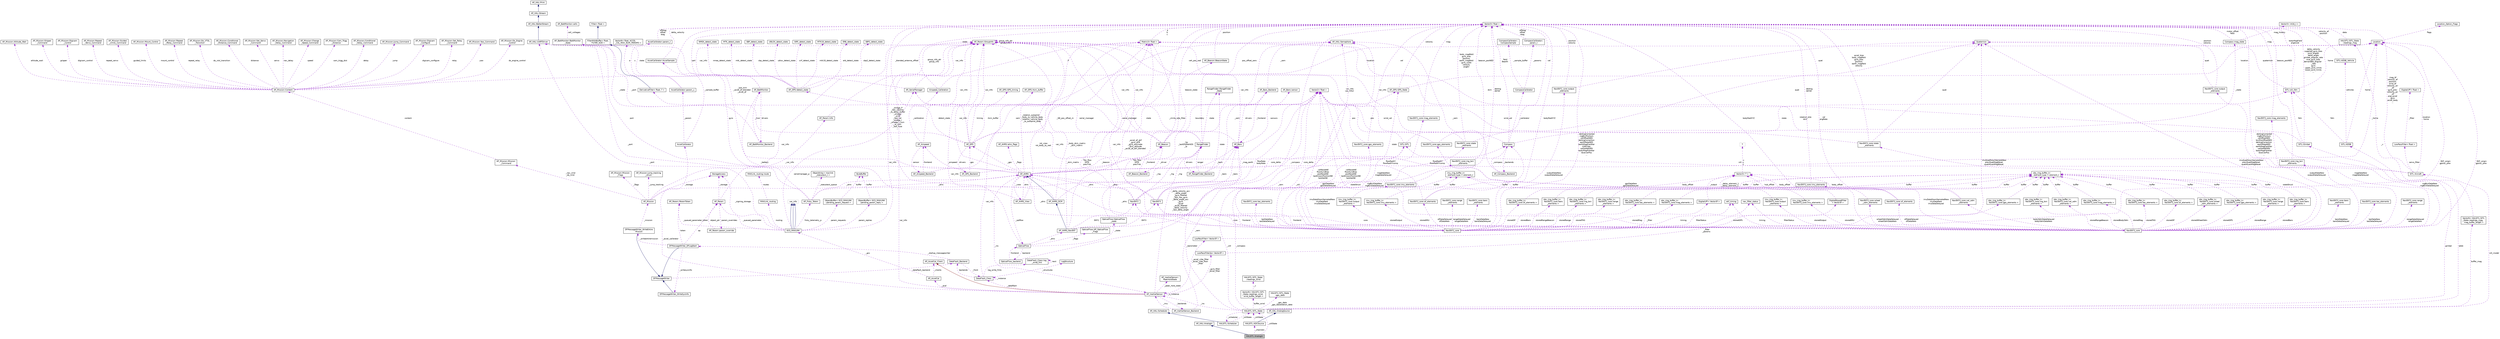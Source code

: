 digraph "HALSITL::AnalogIn"
{
 // INTERACTIVE_SVG=YES
  edge [fontname="Helvetica",fontsize="10",labelfontname="Helvetica",labelfontsize="10"];
  node [fontname="Helvetica",fontsize="10",shape=record];
  Node1 [label="HALSITL::AnalogIn",height=0.2,width=0.4,color="black", fillcolor="grey75", style="filled", fontcolor="black"];
  Node2 -> Node1 [dir="back",color="midnightblue",fontsize="10",style="solid",fontname="Helvetica"];
  Node2 [label="AP_HAL::AnalogIn",height=0.2,width=0.4,color="black", fillcolor="white", style="filled",URL="$classAP__HAL_1_1AnalogIn.html"];
  Node3 -> Node1 [dir="back",color="darkorchid3",fontsize="10",style="dashed",label=" _channels" ,fontname="Helvetica"];
  Node3 [label="HALSITL::ADCSource",height=0.2,width=0.4,color="black", fillcolor="white", style="filled",URL="$classHALSITL_1_1ADCSource.html"];
  Node4 -> Node3 [dir="back",color="midnightblue",fontsize="10",style="solid",fontname="Helvetica"];
  Node4 [label="AP_HAL::AnalogSource",height=0.2,width=0.4,color="black", fillcolor="white", style="filled",URL="$classAP__HAL_1_1AnalogSource.html"];
  Node5 -> Node3 [dir="back",color="darkorchid3",fontsize="10",style="dashed",label=" _sitlState" ,fontname="Helvetica"];
  Node5 [label="HALSITL::SITL_State",height=0.2,width=0.4,color="black", fillcolor="white", style="filled",URL="$classHALSITL_1_1SITL__State.html"];
  Node6 -> Node5 [dir="back",color="darkorchid3",fontsize="10",style="dashed",label=" gimbal" ,fontname="Helvetica"];
  Node6 [label="SITL::Gimbal",height=0.2,width=0.4,color="black", fillcolor="white", style="filled",URL="$classSITL_1_1Gimbal.html"];
  Node7 -> Node6 [dir="back",color="darkorchid3",fontsize="10",style="dashed",label=" dcm" ,fontname="Helvetica"];
  Node7 [label="Matrix3\< float \>",height=0.2,width=0.4,color="black", fillcolor="white", style="filled",URL="$classMatrix3.html"];
  Node8 -> Node7 [dir="back",color="darkorchid3",fontsize="10",style="dashed",label=" a\nb\nc" ,fontname="Helvetica"];
  Node8 [label="Vector3\< float \>",height=0.2,width=0.4,color="black", fillcolor="white", style="filled",URL="$classVector3.html"];
  Node8 -> Node6 [dir="back",color="darkorchid3",fontsize="10",style="dashed",label=" delta_velocity\nsupplied_gyro_bias\njoint_angles\ndelta_angle\ngimbal_angular_rate\ntrue_gyro_bias\ndemanded_angular\l_rate\ngyro\nupper_joint_limits\nlower_joint_limits\n..." ,fontname="Helvetica"];
  Node9 -> Node6 [dir="back",color="darkorchid3",fontsize="10",style="dashed",label=" fdm" ,fontname="Helvetica"];
  Node9 [label="SITL::sitl_fdm",height=0.2,width=0.4,color="black", fillcolor="white", style="filled",URL="$structSITL_1_1sitl__fdm.html"];
  Node10 -> Node9 [dir="back",color="darkorchid3",fontsize="10",style="dashed",label=" quaternion" ,fontname="Helvetica"];
  Node10 [label="Quaternion",height=0.2,width=0.4,color="black", fillcolor="white", style="filled",URL="$classQuaternion.html"];
  Node8 -> Node9 [dir="back",color="darkorchid3",fontsize="10",style="dashed",label=" bodyMagField\nangAccel" ,fontname="Helvetica"];
  Node11 -> Node9 [dir="back",color="darkorchid3",fontsize="10",style="dashed",label=" home" ,fontname="Helvetica"];
  Node11 [label="Location",height=0.2,width=0.4,color="black", fillcolor="white", style="filled",URL="$structLocation.html"];
  Node12 -> Node11 [dir="back",color="darkorchid3",fontsize="10",style="dashed",label=" flags" ,fontname="Helvetica"];
  Node12 [label="Location_Option_Flags",height=0.2,width=0.4,color="black", fillcolor="white", style="filled",URL="$structLocation__Option__Flags.html"];
  Node13 -> Node5 [dir="back",color="darkorchid3",fontsize="10",style="dashed",label=" sitl_model" ,fontname="Helvetica"];
  Node13 [label="SITL::Aircraft",height=0.2,width=0.4,color="black", fillcolor="white", style="filled",URL="$classSITL_1_1Aircraft.html"];
  Node7 -> Node13 [dir="back",color="darkorchid3",fontsize="10",style="dashed",label=" rotation_b2e\ndcm" ,fontname="Helvetica"];
  Node14 -> Node13 [dir="back",color="darkorchid3",fontsize="10",style="dashed",label=" servo_filter" ,fontname="Helvetica"];
  Node14 [label="LowPassFilter\< float \>",height=0.2,width=0.4,color="black", fillcolor="white", style="filled",URL="$classLowPassFilter.html"];
  Node15 -> Node14 [dir="back",color="darkorchid3",fontsize="10",style="dashed",label=" _filter" ,fontname="Helvetica"];
  Node15 [label="DigitalLPF\< float \>",height=0.2,width=0.4,color="black", fillcolor="white", style="filled",URL="$classDigitalLPF.html"];
  Node16 -> Node13 [dir="back",color="darkorchid3",fontsize="10",style="dashed",label=" sitl" ,fontname="Helvetica"];
  Node16 [label="SITL::SITL",height=0.2,width=0.4,color="black", fillcolor="white", style="filled",URL="$classSITL_1_1SITL.html"];
  Node17 -> Node16 [dir="back",color="darkorchid3",fontsize="10",style="dashed",label=" var_info\nvar_info2" ,fontname="Helvetica"];
  Node17 [label="AP_Param::GroupInfo",height=0.2,width=0.4,color="black", fillcolor="white", style="filled",URL="$structAP__Param_1_1GroupInfo.html"];
  Node17 -> Node17 [dir="back",color="darkorchid3",fontsize="10",style="dashed",label=" group_info_ptr\ngroup_info" ,fontname="Helvetica"];
  Node9 -> Node16 [dir="back",color="darkorchid3",fontsize="10",style="dashed",label=" state" ,fontname="Helvetica"];
  Node8 -> Node13 [dir="back",color="darkorchid3",fontsize="10",style="dashed",label=" mag_bf\nvelocity_ef\nposition\nwind_ef\nvelocity_air\l_bf\ngyro_prev\nvelocity_air\l_ef\nang_accel\ngyro\naccel_body\n..." ,fontname="Helvetica"];
  Node11 -> Node13 [dir="back",color="darkorchid3",fontsize="10",style="dashed",label=" location\nhome" ,fontname="Helvetica"];
  Node18 -> Node5 [dir="back",color="darkorchid3",fontsize="10",style="dashed",label=" adsb" ,fontname="Helvetica"];
  Node18 [label="SITL::ADSB",height=0.2,width=0.4,color="black", fillcolor="white", style="filled",URL="$classSITL_1_1ADSB.html"];
  Node19 -> Node18 [dir="back",color="darkorchid3",fontsize="10",style="dashed",label=" vehicles" ,fontname="Helvetica"];
  Node19 [label="SITL::ADSB_Vehicle",height=0.2,width=0.4,color="black", fillcolor="white", style="filled",URL="$classSITL_1_1ADSB__Vehicle.html"];
  Node8 -> Node19 [dir="back",color="darkorchid3",fontsize="10",style="dashed",label=" velocity_ef\nposition" ,fontname="Helvetica"];
  Node11 -> Node18 [dir="back",color="darkorchid3",fontsize="10",style="dashed",label=" home" ,fontname="Helvetica"];
  Node9 -> Node18 [dir="back",color="darkorchid3",fontsize="10",style="dashed",label=" fdm" ,fontname="Helvetica"];
  Node20 -> Node5 [dir="back",color="darkorchid3",fontsize="10",style="dashed",label=" buffer_mag" ,fontname="Helvetica"];
  Node20 [label="VectorN\< HALSITL::SITL\l_State::readings_mag,\l mag_buffer_length \>",height=0.2,width=0.4,color="black", fillcolor="white", style="filled",URL="$classVectorN.html"];
  Node21 -> Node20 [dir="back",color="darkorchid3",fontsize="10",style="dashed",label=" _v" ,fontname="Helvetica"];
  Node21 [label="HALSITL::SITL_State\l::readings_mag",height=0.2,width=0.4,color="black", fillcolor="white", style="filled",URL="$structHALSITL_1_1SITL__State_1_1readings__mag.html"];
  Node8 -> Node21 [dir="back",color="darkorchid3",fontsize="10",style="dashed",label=" data" ,fontname="Helvetica"];
  Node22 -> Node5 [dir="back",color="darkorchid3",fontsize="10",style="dashed",label=" _barometer" ,fontname="Helvetica"];
  Node22 [label="AP_Baro",height=0.2,width=0.4,color="black", fillcolor="white", style="filled",URL="$classAP__Baro.html"];
  Node23 -> Node22 [dir="back",color="darkorchid3",fontsize="10",style="dashed",label=" sensors" ,fontname="Helvetica"];
  Node23 [label="AP_Baro::sensor",height=0.2,width=0.4,color="black", fillcolor="white", style="filled",URL="$structAP__Baro_1_1sensor.html"];
  Node24 -> Node22 [dir="back",color="darkorchid3",fontsize="10",style="dashed",label=" _climb_rate_filter" ,fontname="Helvetica"];
  Node24 [label="DerivativeFilter\< float, 7 \>",height=0.2,width=0.4,color="black", fillcolor="white", style="filled",URL="$classDerivativeFilter.html"];
  Node25 -> Node24 [dir="back",color="midnightblue",fontsize="10",style="solid",fontname="Helvetica"];
  Node25 [label="FilterWithBuffer\< float,\l FILTER_SIZE \>",height=0.2,width=0.4,color="black", fillcolor="white", style="filled",URL="$classFilterWithBuffer.html"];
  Node26 -> Node25 [dir="back",color="midnightblue",fontsize="10",style="solid",fontname="Helvetica"];
  Node26 [label="Filter\< float \>",height=0.2,width=0.4,color="black", fillcolor="white", style="filled",URL="$classFilter.html"];
  Node17 -> Node22 [dir="back",color="darkorchid3",fontsize="10",style="dashed",label=" var_info" ,fontname="Helvetica"];
  Node27 -> Node22 [dir="back",color="darkorchid3",fontsize="10",style="dashed",label=" drivers" ,fontname="Helvetica"];
  Node27 [label="AP_Baro_Backend",height=0.2,width=0.4,color="black", fillcolor="white", style="filled",URL="$classAP__Baro__Backend.html"];
  Node22 -> Node27 [dir="back",color="darkorchid3",fontsize="10",style="dashed",label=" _frontend" ,fontname="Helvetica"];
  Node28 -> Node27 [dir="back",color="darkorchid3",fontsize="10",style="dashed",label=" _sem" ,fontname="Helvetica"];
  Node28 [label="AP_HAL::Semaphore",height=0.2,width=0.4,color="black", fillcolor="white", style="filled",URL="$classAP__HAL_1_1Semaphore.html"];
  Node16 -> Node5 [dir="back",color="darkorchid3",fontsize="10",style="dashed",label=" _sitl" ,fontname="Helvetica"];
  Node29 -> Node5 [dir="back",color="darkorchid3",fontsize="10",style="dashed",label=" _scheduler" ,fontname="Helvetica"];
  Node29 [label="HALSITL::Scheduler",height=0.2,width=0.4,color="black", fillcolor="white", style="filled",URL="$classHALSITL_1_1Scheduler.html"];
  Node30 -> Node29 [dir="back",color="midnightblue",fontsize="10",style="solid",fontname="Helvetica"];
  Node30 [label="AP_HAL::Scheduler",height=0.2,width=0.4,color="black", fillcolor="white", style="filled",URL="$classAP__HAL_1_1Scheduler.html"];
  Node5 -> Node29 [dir="back",color="darkorchid3",fontsize="10",style="dashed",label=" _sitlState" ,fontname="Helvetica"];
  Node31 -> Node5 [dir="back",color="darkorchid3",fontsize="10",style="dashed",label=" _ins" ,fontname="Helvetica"];
  Node31 [label="AP_InertialSensor",height=0.2,width=0.4,color="black", fillcolor="white", style="filled",URL="$classAP__InertialSensor.html"];
  Node32 -> Node31 [dir="back",color="firebrick4",fontsize="10",style="solid",fontname="Helvetica"];
  Node32 [label="AP_AccelCal_Client",height=0.2,width=0.4,color="black", fillcolor="white", style="filled",URL="$classAP__AccelCal__Client.html"];
  Node33 -> Node31 [dir="back",color="darkorchid3",fontsize="10",style="dashed",label=" _peak_hold_state" ,fontname="Helvetica"];
  Node33 [label="AP_InertialSensor::\lPeakHoldState",height=0.2,width=0.4,color="black", fillcolor="white", style="filled",URL="$structAP__InertialSensor_1_1PeakHoldState.html"];
  Node34 -> Node31 [dir="back",color="darkorchid3",fontsize="10",style="dashed",label=" _accel_vibe_filter\n_accel_vibe_floor\l_filter" ,fontname="Helvetica"];
  Node34 [label="LowPassFilter\< Vector3f \>",height=0.2,width=0.4,color="black", fillcolor="white", style="filled",URL="$classLowPassFilter.html"];
  Node35 -> Node34 [dir="back",color="darkorchid3",fontsize="10",style="dashed",label=" _filter" ,fontname="Helvetica"];
  Node35 [label="DigitalLPF\< Vector3f \>",height=0.2,width=0.4,color="black", fillcolor="white", style="filled",URL="$classDigitalLPF.html"];
  Node36 -> Node35 [dir="back",color="darkorchid3",fontsize="10",style="dashed",label=" _output" ,fontname="Helvetica"];
  Node36 [label="Vector3\< T \>",height=0.2,width=0.4,color="black", fillcolor="white", style="filled",URL="$classVector3.html"];
  Node37 -> Node36 [dir="back",color="darkorchid3",fontsize="10",style="dashed",label=" x\ny\nz" ,fontname="Helvetica"];
  Node37 [label="T",height=0.2,width=0.4,color="grey75", fillcolor="white", style="filled"];
  Node38 -> Node31 [dir="back",color="darkorchid3",fontsize="10",style="dashed",label=" _backends" ,fontname="Helvetica"];
  Node38 [label="AP_InertialSensor_Backend",height=0.2,width=0.4,color="black", fillcolor="white", style="filled",URL="$classAP__InertialSensor__Backend.html"];
  Node28 -> Node38 [dir="back",color="darkorchid3",fontsize="10",style="dashed",label=" _sem" ,fontname="Helvetica"];
  Node31 -> Node38 [dir="back",color="darkorchid3",fontsize="10",style="dashed",label=" _imu" ,fontname="Helvetica"];
  Node39 -> Node31 [dir="back",color="darkorchid3",fontsize="10",style="dashed",label=" _gyro_filter\n_accel_filter" ,fontname="Helvetica"];
  Node39 [label="LowPassFilter2p\< Vector3f \>",height=0.2,width=0.4,color="black", fillcolor="white", style="filled",URL="$classLowPassFilter2p.html"];
  Node40 -> Node39 [dir="back",color="darkorchid3",fontsize="10",style="dashed",label=" _filter\n_params" ,fontname="Helvetica"];
  Node40 [label="DigitalBiquadFilter\l\< Vector3f \>",height=0.2,width=0.4,color="black", fillcolor="white", style="filled",URL="$classDigitalBiquadFilter.html"];
  Node36 -> Node40 [dir="back",color="darkorchid3",fontsize="10",style="dashed",label=" _delay_element_1\n_delay_element_2" ,fontname="Helvetica"];
  Node41 -> Node31 [dir="back",color="darkorchid3",fontsize="10",style="dashed",label=" _accel_calibrator" ,fontname="Helvetica"];
  Node41 [label="AccelCalibrator",height=0.2,width=0.4,color="black", fillcolor="white", style="filled",URL="$classAccelCalibrator.html"];
  Node42 -> Node41 [dir="back",color="darkorchid3",fontsize="10",style="dashed",label=" _param" ,fontname="Helvetica"];
  Node42 [label="AccelCalibrator::param_u",height=0.2,width=0.4,color="black", fillcolor="white", style="filled",URL="$unionAccelCalibrator_1_1param__u.html"];
  Node43 -> Node42 [dir="back",color="darkorchid3",fontsize="10",style="dashed",label=" s" ,fontname="Helvetica"];
  Node43 [label="AccelCalibrator::param_t",height=0.2,width=0.4,color="black", fillcolor="white", style="filled",URL="$structAccelCalibrator_1_1param__t.html"];
  Node8 -> Node43 [dir="back",color="darkorchid3",fontsize="10",style="dashed",label=" offdiag\noffset\ndiag" ,fontname="Helvetica"];
  Node44 -> Node42 [dir="back",color="darkorchid3",fontsize="10",style="dashed",label=" a" ,fontname="Helvetica"];
  Node44 [label="VectorN\< float, ACCEL\l_CAL_MAX_NUM_PARAMS \>",height=0.2,width=0.4,color="black", fillcolor="white", style="filled",URL="$classVectorN.html"];
  Node45 -> Node41 [dir="back",color="darkorchid3",fontsize="10",style="dashed",label=" _sample_buffer" ,fontname="Helvetica"];
  Node45 [label="AccelCalibrator::AccelSample",height=0.2,width=0.4,color="black", fillcolor="white", style="filled",URL="$structAccelCalibrator_1_1AccelSample.html"];
  Node8 -> Node45 [dir="back",color="darkorchid3",fontsize="10",style="dashed",label=" delta_velocity" ,fontname="Helvetica"];
  Node46 -> Node31 [dir="back",color="darkorchid3",fontsize="10",style="dashed",label=" _dataflash" ,fontname="Helvetica"];
  Node46 [label="DataFlash_Class",height=0.2,width=0.4,color="black", fillcolor="white", style="filled",URL="$classDataFlash__Class.html"];
  Node47 -> Node46 [dir="back",color="darkorchid3",fontsize="10",style="dashed",label=" log_write_fmts" ,fontname="Helvetica"];
  Node47 [label="DataFlash_Class::log\l_write_fmt",height=0.2,width=0.4,color="black", fillcolor="white", style="filled",URL="$structDataFlash__Class_1_1log__write__fmt.html"];
  Node47 -> Node47 [dir="back",color="darkorchid3",fontsize="10",style="dashed",label=" next" ,fontname="Helvetica"];
  Node48 -> Node46 [dir="back",color="darkorchid3",fontsize="10",style="dashed",label=" _structures" ,fontname="Helvetica"];
  Node48 [label="LogStructure",height=0.2,width=0.4,color="black", fillcolor="white", style="filled",URL="$structLogStructure.html"];
  Node46 -> Node46 [dir="back",color="darkorchid3",fontsize="10",style="dashed",label=" _instance" ,fontname="Helvetica"];
  Node49 -> Node46 [dir="back",color="darkorchid3",fontsize="10",style="dashed",label=" backends" ,fontname="Helvetica"];
  Node49 [label="DataFlash_Backend",height=0.2,width=0.4,color="black", fillcolor="white", style="filled",URL="$classDataFlash__Backend.html"];
  Node46 -> Node49 [dir="back",color="darkorchid3",fontsize="10",style="dashed",label=" _front" ,fontname="Helvetica"];
  Node50 -> Node49 [dir="back",color="darkorchid3",fontsize="10",style="dashed",label=" _startup_messagewriter" ,fontname="Helvetica"];
  Node50 [label="DFMessageWriter_DFLogStart",height=0.2,width=0.4,color="black", fillcolor="white", style="filled",URL="$classDFMessageWriter__DFLogStart.html"];
  Node51 -> Node50 [dir="back",color="midnightblue",fontsize="10",style="solid",fontname="Helvetica"];
  Node51 [label="DFMessageWriter",height=0.2,width=0.4,color="black", fillcolor="white", style="filled",URL="$classDFMessageWriter.html"];
  Node49 -> Node51 [dir="back",color="darkorchid3",fontsize="10",style="dashed",label=" _dataflash_backend" ,fontname="Helvetica"];
  Node52 -> Node50 [dir="back",color="darkorchid3",fontsize="10",style="dashed",label=" _writeentiremission" ,fontname="Helvetica"];
  Node52 [label="DFMessageWriter_WriteEntire\lMission",height=0.2,width=0.4,color="black", fillcolor="white", style="filled",URL="$classDFMessageWriter__WriteEntireMission.html"];
  Node51 -> Node52 [dir="back",color="midnightblue",fontsize="10",style="solid",fontname="Helvetica"];
  Node53 -> Node52 [dir="back",color="darkorchid3",fontsize="10",style="dashed",label=" _mission" ,fontname="Helvetica"];
  Node53 [label="AP_Mission",height=0.2,width=0.4,color="black", fillcolor="white", style="filled",URL="$classAP__Mission.html",tooltip="Object managing Mission. "];
  Node54 -> Node53 [dir="back",color="darkorchid3",fontsize="10",style="dashed",label=" _storage" ,fontname="Helvetica"];
  Node54 [label="StorageAccess",height=0.2,width=0.4,color="black", fillcolor="white", style="filled",URL="$classStorageAccess.html"];
  Node55 -> Node53 [dir="back",color="darkorchid3",fontsize="10",style="dashed",label=" _nav_cmd\n_do_cmd" ,fontname="Helvetica"];
  Node55 [label="AP_Mission::Mission\l_Command",height=0.2,width=0.4,color="black", fillcolor="white", style="filled",URL="$structAP__Mission_1_1Mission__Command.html"];
  Node56 -> Node55 [dir="back",color="darkorchid3",fontsize="10",style="dashed",label=" content" ,fontname="Helvetica"];
  Node56 [label="AP_Mission::Content",height=0.2,width=0.4,color="black", fillcolor="white", style="filled",URL="$unionAP__Mission_1_1Content.html"];
  Node57 -> Node56 [dir="back",color="darkorchid3",fontsize="10",style="dashed",label=" guided_limits" ,fontname="Helvetica"];
  Node57 [label="AP_Mission::Guided\l_Limits_Command",height=0.2,width=0.4,color="black", fillcolor="white", style="filled",URL="$structAP__Mission_1_1Guided__Limits__Command.html"];
  Node58 -> Node56 [dir="back",color="darkorchid3",fontsize="10",style="dashed",label=" mount_control" ,fontname="Helvetica"];
  Node58 [label="AP_Mission::Mount_Control",height=0.2,width=0.4,color="black", fillcolor="white", style="filled",URL="$structAP__Mission_1_1Mount__Control.html"];
  Node59 -> Node56 [dir="back",color="darkorchid3",fontsize="10",style="dashed",label=" repeat_relay" ,fontname="Helvetica"];
  Node59 [label="AP_Mission::Repeat\l_Relay_Command",height=0.2,width=0.4,color="black", fillcolor="white", style="filled",URL="$structAP__Mission_1_1Repeat__Relay__Command.html"];
  Node60 -> Node56 [dir="back",color="darkorchid3",fontsize="10",style="dashed",label=" do_vtol_transition" ,fontname="Helvetica"];
  Node60 [label="AP_Mission::Do_VTOL\l_Transition",height=0.2,width=0.4,color="black", fillcolor="white", style="filled",URL="$structAP__Mission_1_1Do__VTOL__Transition.html"];
  Node61 -> Node56 [dir="back",color="darkorchid3",fontsize="10",style="dashed",label=" distance" ,fontname="Helvetica"];
  Node61 [label="AP_Mission::Conditional\l_Distance_Command",height=0.2,width=0.4,color="black", fillcolor="white", style="filled",URL="$structAP__Mission_1_1Conditional__Distance__Command.html"];
  Node62 -> Node56 [dir="back",color="darkorchid3",fontsize="10",style="dashed",label=" servo" ,fontname="Helvetica"];
  Node62 [label="AP_Mission::Set_Servo\l_Command",height=0.2,width=0.4,color="black", fillcolor="white", style="filled",URL="$structAP__Mission_1_1Set__Servo__Command.html"];
  Node63 -> Node56 [dir="back",color="darkorchid3",fontsize="10",style="dashed",label=" nav_delay" ,fontname="Helvetica"];
  Node63 [label="AP_Mission::Navigation\l_Delay_Command",height=0.2,width=0.4,color="black", fillcolor="white", style="filled",URL="$structAP__Mission_1_1Navigation__Delay__Command.html"];
  Node64 -> Node56 [dir="back",color="darkorchid3",fontsize="10",style="dashed",label=" speed" ,fontname="Helvetica"];
  Node64 [label="AP_Mission::Change\l_Speed_Command",height=0.2,width=0.4,color="black", fillcolor="white", style="filled",URL="$structAP__Mission_1_1Change__Speed__Command.html"];
  Node65 -> Node56 [dir="back",color="darkorchid3",fontsize="10",style="dashed",label=" cam_trigg_dist" ,fontname="Helvetica"];
  Node65 [label="AP_Mission::Cam_Trigg\l_Distance",height=0.2,width=0.4,color="black", fillcolor="white", style="filled",URL="$structAP__Mission_1_1Cam__Trigg__Distance.html"];
  Node66 -> Node56 [dir="back",color="darkorchid3",fontsize="10",style="dashed",label=" delay" ,fontname="Helvetica"];
  Node66 [label="AP_Mission::Conditional\l_Delay_Command",height=0.2,width=0.4,color="black", fillcolor="white", style="filled",URL="$structAP__Mission_1_1Conditional__Delay__Command.html"];
  Node67 -> Node56 [dir="back",color="darkorchid3",fontsize="10",style="dashed",label=" jump" ,fontname="Helvetica"];
  Node67 [label="AP_Mission::Jump_Command",height=0.2,width=0.4,color="black", fillcolor="white", style="filled",URL="$structAP__Mission_1_1Jump__Command.html"];
  Node11 -> Node56 [dir="back",color="darkorchid3",fontsize="10",style="dashed",label=" location" ,fontname="Helvetica"];
  Node68 -> Node56 [dir="back",color="darkorchid3",fontsize="10",style="dashed",label=" digicam_configure" ,fontname="Helvetica"];
  Node68 [label="AP_Mission::Digicam\l_Configure",height=0.2,width=0.4,color="black", fillcolor="white", style="filled",URL="$structAP__Mission_1_1Digicam__Configure.html"];
  Node69 -> Node56 [dir="back",color="darkorchid3",fontsize="10",style="dashed",label=" relay" ,fontname="Helvetica"];
  Node69 [label="AP_Mission::Set_Relay\l_Command",height=0.2,width=0.4,color="black", fillcolor="white", style="filled",URL="$structAP__Mission_1_1Set__Relay__Command.html"];
  Node70 -> Node56 [dir="back",color="darkorchid3",fontsize="10",style="dashed",label=" yaw" ,fontname="Helvetica"];
  Node70 [label="AP_Mission::Yaw_Command",height=0.2,width=0.4,color="black", fillcolor="white", style="filled",URL="$structAP__Mission_1_1Yaw__Command.html"];
  Node71 -> Node56 [dir="back",color="darkorchid3",fontsize="10",style="dashed",label=" do_engine_control" ,fontname="Helvetica"];
  Node71 [label="AP_Mission::Do_Engine\l_Control",height=0.2,width=0.4,color="black", fillcolor="white", style="filled",URL="$structAP__Mission_1_1Do__Engine__Control.html"];
  Node72 -> Node56 [dir="back",color="darkorchid3",fontsize="10",style="dashed",label=" altitude_wait" ,fontname="Helvetica"];
  Node72 [label="AP_Mission::Altitude_Wait",height=0.2,width=0.4,color="black", fillcolor="white", style="filled",URL="$structAP__Mission_1_1Altitude__Wait.html"];
  Node73 -> Node56 [dir="back",color="darkorchid3",fontsize="10",style="dashed",label=" gripper" ,fontname="Helvetica"];
  Node73 [label="AP_Mission::Gripper\l_Command",height=0.2,width=0.4,color="black", fillcolor="white", style="filled",URL="$structAP__Mission_1_1Gripper__Command.html"];
  Node74 -> Node56 [dir="back",color="darkorchid3",fontsize="10",style="dashed",label=" digicam_control" ,fontname="Helvetica"];
  Node74 [label="AP_Mission::Digicam\l_Control",height=0.2,width=0.4,color="black", fillcolor="white", style="filled",URL="$structAP__Mission_1_1Digicam__Control.html"];
  Node75 -> Node56 [dir="back",color="darkorchid3",fontsize="10",style="dashed",label=" repeat_servo" ,fontname="Helvetica"];
  Node75 [label="AP_Mission::Repeat\l_Servo_Command",height=0.2,width=0.4,color="black", fillcolor="white", style="filled",URL="$structAP__Mission_1_1Repeat__Servo__Command.html"];
  Node17 -> Node53 [dir="back",color="darkorchid3",fontsize="10",style="dashed",label=" var_info" ,fontname="Helvetica"];
  Node76 -> Node53 [dir="back",color="darkorchid3",fontsize="10",style="dashed",label=" _flags" ,fontname="Helvetica"];
  Node76 [label="AP_Mission::Mission\l_Flags",height=0.2,width=0.4,color="black", fillcolor="white", style="filled",URL="$structAP__Mission_1_1Mission__Flags.html"];
  Node77 -> Node53 [dir="back",color="darkorchid3",fontsize="10",style="dashed",label=" _ahrs" ,fontname="Helvetica"];
  Node77 [label="AP_AHRS",height=0.2,width=0.4,color="black", fillcolor="white", style="filled",URL="$classAP__AHRS.html"];
  Node7 -> Node77 [dir="back",color="darkorchid3",fontsize="10",style="dashed",label=" _rotation_autopilot\l_body_to_vehicle_body\n_rotation_vehicle_body\l_to_autopilot_body" ,fontname="Helvetica"];
  Node78 -> Node77 [dir="back",color="darkorchid3",fontsize="10",style="dashed",label=" _flags" ,fontname="Helvetica"];
  Node78 [label="AP_AHRS::ahrs_flags",height=0.2,width=0.4,color="black", fillcolor="white", style="filled",URL="$structAP__AHRS_1_1ahrs__flags.html"];
  Node22 -> Node77 [dir="back",color="darkorchid3",fontsize="10",style="dashed",label=" _baro" ,fontname="Helvetica"];
  Node79 -> Node77 [dir="back",color="darkorchid3",fontsize="10",style="dashed",label=" _optflow" ,fontname="Helvetica"];
  Node79 [label="OpticalFlow",height=0.2,width=0.4,color="black", fillcolor="white", style="filled",URL="$classOpticalFlow.html"];
  Node80 -> Node79 [dir="back",color="darkorchid3",fontsize="10",style="dashed",label=" _ahrs" ,fontname="Helvetica"];
  Node80 [label="AP_AHRS_NavEKF",height=0.2,width=0.4,color="black", fillcolor="white", style="filled",URL="$classAP__AHRS__NavEKF.html"];
  Node81 -> Node80 [dir="back",color="midnightblue",fontsize="10",style="solid",fontname="Helvetica"];
  Node81 [label="AP_AHRS_DCM",height=0.2,width=0.4,color="black", fillcolor="white", style="filled",URL="$classAP__AHRS__DCM.html"];
  Node77 -> Node81 [dir="back",color="midnightblue",fontsize="10",style="solid",fontname="Helvetica"];
  Node7 -> Node81 [dir="back",color="darkorchid3",fontsize="10",style="dashed",label=" _body_dcm_matrix\n_dcm_matrix" ,fontname="Helvetica"];
  Node8 -> Node81 [dir="back",color="darkorchid3",fontsize="10",style="dashed",label=" _omega_P\n_last_velocity\n_ra_delay_buffer\n_omega\n_wind\n_last_vel\n_omega_I\n_omega_I_sum\n_ra_sum\n_last_fuse\n..." ,fontname="Helvetica"];
  Node82 -> Node81 [dir="back",color="darkorchid3",fontsize="10",style="dashed",label=" _mag_earth" ,fontname="Helvetica"];
  Node82 [label="Vector2\< float \>",height=0.2,width=0.4,color="black", fillcolor="white", style="filled",URL="$structVector2.html"];
  Node7 -> Node80 [dir="back",color="darkorchid3",fontsize="10",style="dashed",label=" _dcm_matrix" ,fontname="Helvetica"];
  Node83 -> Node80 [dir="back",color="darkorchid3",fontsize="10",style="dashed",label=" EKF2" ,fontname="Helvetica"];
  Node83 [label="NavEKF2",height=0.2,width=0.4,color="black", fillcolor="white", style="filled",URL="$classNavEKF2.html"];
  Node22 -> Node83 [dir="back",color="darkorchid3",fontsize="10",style="dashed",label=" _baro" ,fontname="Helvetica"];
  Node17 -> Node83 [dir="back",color="darkorchid3",fontsize="10",style="dashed",label=" var_info" ,fontname="Helvetica"];
  Node82 -> Node83 [dir="back",color="darkorchid3",fontsize="10",style="dashed",label=" core_delta" ,fontname="Helvetica"];
  Node84 -> Node83 [dir="back",color="darkorchid3",fontsize="10",style="dashed",label=" _rng" ,fontname="Helvetica"];
  Node84 [label="RangeFinder",height=0.2,width=0.4,color="black", fillcolor="white", style="filled",URL="$classRangeFinder.html"];
  Node85 -> Node84 [dir="back",color="darkorchid3",fontsize="10",style="dashed",label=" serial_manager" ,fontname="Helvetica"];
  Node85 [label="AP_SerialManager",height=0.2,width=0.4,color="black", fillcolor="white", style="filled",URL="$classAP__SerialManager.html"];
  Node86 -> Node85 [dir="back",color="darkorchid3",fontsize="10",style="dashed",label=" uart" ,fontname="Helvetica"];
  Node86 [label="AP_HAL::UARTDriver",height=0.2,width=0.4,color="black", fillcolor="white", style="filled",URL="$classAP__HAL_1_1UARTDriver.html"];
  Node87 -> Node86 [dir="back",color="midnightblue",fontsize="10",style="solid",fontname="Helvetica"];
  Node87 [label="AP_HAL::BetterStream",height=0.2,width=0.4,color="black", fillcolor="white", style="filled",URL="$classAP__HAL_1_1BetterStream.html"];
  Node88 -> Node87 [dir="back",color="midnightblue",fontsize="10",style="solid",fontname="Helvetica"];
  Node88 [label="AP_HAL::Stream",height=0.2,width=0.4,color="black", fillcolor="white", style="filled",URL="$classAP__HAL_1_1Stream.html"];
  Node89 -> Node88 [dir="back",color="midnightblue",fontsize="10",style="solid",fontname="Helvetica"];
  Node89 [label="AP_HAL::Print",height=0.2,width=0.4,color="black", fillcolor="white", style="filled",URL="$classAP__HAL_1_1Print.html"];
  Node17 -> Node85 [dir="back",color="darkorchid3",fontsize="10",style="dashed",label=" var_info" ,fontname="Helvetica"];
  Node90 -> Node84 [dir="back",color="darkorchid3",fontsize="10",style="dashed",label=" state" ,fontname="Helvetica"];
  Node90 [label="RangeFinder::RangeFinder\l_State",height=0.2,width=0.4,color="black", fillcolor="white", style="filled",URL="$structRangeFinder_1_1RangeFinder__State.html"];
  Node17 -> Node84 [dir="back",color="darkorchid3",fontsize="10",style="dashed",label=" var_info" ,fontname="Helvetica"];
  Node8 -> Node84 [dir="back",color="darkorchid3",fontsize="10",style="dashed",label=" pos_offset_zero" ,fontname="Helvetica"];
  Node91 -> Node84 [dir="back",color="darkorchid3",fontsize="10",style="dashed",label=" drivers" ,fontname="Helvetica"];
  Node91 [label="AP_RangeFinder_Backend",height=0.2,width=0.4,color="black", fillcolor="white", style="filled",URL="$classAP__RangeFinder__Backend.html"];
  Node90 -> Node91 [dir="back",color="darkorchid3",fontsize="10",style="dashed",label=" state" ,fontname="Helvetica"];
  Node28 -> Node91 [dir="back",color="darkorchid3",fontsize="10",style="dashed",label=" _sem" ,fontname="Helvetica"];
  Node84 -> Node91 [dir="back",color="darkorchid3",fontsize="10",style="dashed",label=" ranger" ,fontname="Helvetica"];
  Node77 -> Node83 [dir="back",color="darkorchid3",fontsize="10",style="dashed",label=" _ahrs" ,fontname="Helvetica"];
  Node92 -> Node83 [dir="back",color="darkorchid3",fontsize="10",style="dashed",label=" core" ,fontname="Helvetica"];
  Node92 [label="NavEKF2_core",height=0.2,width=0.4,color="black", fillcolor="white", style="filled",URL="$classNavEKF2__core.html"];
  Node93 -> Node92 [dir="back",color="darkorchid3",fontsize="10",style="dashed",label=" magDataNew\nmagDataDelayed" ,fontname="Helvetica"];
  Node93 [label="NavEKF2_core::mag_elements",height=0.2,width=0.4,color="black", fillcolor="white", style="filled",URL="$structNavEKF2__core_1_1mag__elements.html"];
  Node8 -> Node93 [dir="back",color="darkorchid3",fontsize="10",style="dashed",label=" mag" ,fontname="Helvetica"];
  Node7 -> Node92 [dir="back",color="darkorchid3",fontsize="10",style="dashed",label=" Tbn_flow\nDCM\nprevTnb" ,fontname="Helvetica"];
  Node83 -> Node92 [dir="back",color="darkorchid3",fontsize="10",style="dashed",label=" frontend" ,fontname="Helvetica"];
  Node94 -> Node92 [dir="back",color="darkorchid3",fontsize="10",style="dashed",label=" baroDataNew\nbaroDataDelayed" ,fontname="Helvetica"];
  Node94 [label="NavEKF2_core::baro\l_elements",height=0.2,width=0.4,color="black", fillcolor="white", style="filled",URL="$structNavEKF2__core_1_1baro__elements.html"];
  Node95 -> Node92 [dir="back",color="darkorchid3",fontsize="10",style="dashed",label=" storedIMU" ,fontname="Helvetica"];
  Node95 [label="imu_ring_buffer_t\<\l NavEKF2_core::imu_elements \>",height=0.2,width=0.4,color="black", fillcolor="white", style="filled",URL="$classimu__ring__buffer__t.html"];
  Node96 -> Node95 [dir="back",color="darkorchid3",fontsize="10",style="dashed",label=" buffer" ,fontname="Helvetica"];
  Node96 [label="imu_ring_buffer_t\<\l element_type \>::element_t",height=0.2,width=0.4,color="black", fillcolor="white", style="filled",URL="$structimu__ring__buffer__t_1_1element__t.html"];
  Node97 -> Node92 [dir="back",color="darkorchid3",fontsize="10",style="dashed",label=" rngBcnDataNew\nrngBcnDataDelayed" ,fontname="Helvetica"];
  Node97 [label="NavEKF2_core::rng_bcn\l_elements",height=0.2,width=0.4,color="black", fillcolor="white", style="filled",URL="$structNavEKF2__core_1_1rng__bcn__elements.html"];
  Node8 -> Node97 [dir="back",color="darkorchid3",fontsize="10",style="dashed",label=" beacon_posNED" ,fontname="Helvetica"];
  Node98 -> Node92 [dir="back",color="darkorchid3",fontsize="10",style="dashed",label=" ofDataDelayed\nofDataNew" ,fontname="Helvetica"];
  Node98 [label="NavEKF2_core::of_elements",height=0.2,width=0.4,color="black", fillcolor="white", style="filled",URL="$structNavEKF2__core_1_1of__elements.html"];
  Node8 -> Node98 [dir="back",color="darkorchid3",fontsize="10",style="dashed",label=" bodyRadXYZ" ,fontname="Helvetica"];
  Node36 -> Node98 [dir="back",color="darkorchid3",fontsize="10",style="dashed",label=" body_offset" ,fontname="Helvetica"];
  Node82 -> Node98 [dir="back",color="darkorchid3",fontsize="10",style="dashed",label=" flowRadXY\nflowRadXYcomp" ,fontname="Helvetica"];
  Node99 -> Node92 [dir="back",color="darkorchid3",fontsize="10",style="dashed",label=" storedGPS" ,fontname="Helvetica"];
  Node99 [label="obs_ring_buffer_t\<\l NavEKF2_core::gps_elements \>",height=0.2,width=0.4,color="black", fillcolor="white", style="filled",URL="$classobs__ring__buffer__t.html"];
  Node100 -> Node99 [dir="back",color="darkorchid3",fontsize="10",style="dashed",label=" buffer" ,fontname="Helvetica"];
  Node100 [label="obs_ring_buffer_t\<\l element_type \>::element_t",height=0.2,width=0.4,color="black", fillcolor="white", style="filled",URL="$structobs__ring__buffer__t_1_1element__t.html"];
  Node101 -> Node92 [dir="back",color="darkorchid3",fontsize="10",style="dashed",label=" timing" ,fontname="Helvetica"];
  Node101 [label="ekf_timing",height=0.2,width=0.4,color="black", fillcolor="white", style="filled",URL="$structekf__timing.html"];
  Node102 -> Node92 [dir="back",color="darkorchid3",fontsize="10",style="dashed",label=" tasDataNew\ntasDataDelayed" ,fontname="Helvetica"];
  Node102 [label="NavEKF2_core::tas_elements",height=0.2,width=0.4,color="black", fillcolor="white", style="filled",URL="$structNavEKF2__core_1_1tas__elements.html"];
  Node10 -> Node92 [dir="back",color="darkorchid3",fontsize="10",style="dashed",label=" imuQuatDownSampleNew\nprevQuatMagReset\nquatAtLastMagReset" ,fontname="Helvetica"];
  Node103 -> Node92 [dir="back",color="darkorchid3",fontsize="10",style="dashed",label=" stateStruct" ,fontname="Helvetica"];
  Node103 [label="NavEKF2_core::state\l_elements",height=0.2,width=0.4,color="black", fillcolor="white", style="filled",URL="$structNavEKF2__core_1_1state__elements.html"];
  Node10 -> Node103 [dir="back",color="darkorchid3",fontsize="10",style="dashed",label=" quat" ,fontname="Helvetica"];
  Node8 -> Node103 [dir="back",color="darkorchid3",fontsize="10",style="dashed",label=" body_magfield\ngyro_bias\nposition\nearth_magfield\ngyro_scale\nvelocity\nangErr" ,fontname="Helvetica"];
  Node82 -> Node103 [dir="back",color="darkorchid3",fontsize="10",style="dashed",label=" wind_vel" ,fontname="Helvetica"];
  Node104 -> Node92 [dir="back",color="darkorchid3",fontsize="10",style="dashed",label=" storedOF" ,fontname="Helvetica"];
  Node104 [label="obs_ring_buffer_t\<\l NavEKF2_core::of_elements \>",height=0.2,width=0.4,color="black", fillcolor="white", style="filled",URL="$classobs__ring__buffer__t.html"];
  Node100 -> Node104 [dir="back",color="darkorchid3",fontsize="10",style="dashed",label=" buffer" ,fontname="Helvetica"];
  Node105 -> Node92 [dir="back",color="darkorchid3",fontsize="10",style="dashed",label=" imuDataDownSampledNew\nimuDataNew\nimuDataDelayed" ,fontname="Helvetica"];
  Node105 [label="NavEKF2_core::imu_elements",height=0.2,width=0.4,color="black", fillcolor="white", style="filled",URL="$structNavEKF2__core_1_1imu__elements.html"];
  Node8 -> Node105 [dir="back",color="darkorchid3",fontsize="10",style="dashed",label=" delAng\ndelVel" ,fontname="Helvetica"];
  Node8 -> Node92 [dir="back",color="darkorchid3",fontsize="10",style="dashed",label=" delAngCorrected\nrngBcnPosSum\nvelOffsetNED\ndelAngCorrection\nearthRateNED\nearthMagFieldVar\ntiltErrVec\nvelDotNEDfilt\nbodyMagFieldVar\nreceiverPos\n..." ,fontname="Helvetica"];
  Node106 -> Node92 [dir="back",color="darkorchid3",fontsize="10",style="dashed",label=" filterStatus" ,fontname="Helvetica"];
  Node106 [label="nav_filter_status",height=0.2,width=0.4,color="black", fillcolor="white", style="filled",URL="$unionnav__filter__status.html"];
  Node107 -> Node92 [dir="back",color="darkorchid3",fontsize="10",style="dashed",label=" outputDataNew\noutputDataDelayed" ,fontname="Helvetica"];
  Node107 [label="NavEKF2_core::output\l_elements",height=0.2,width=0.4,color="black", fillcolor="white", style="filled",URL="$structNavEKF2__core_1_1output__elements.html"];
  Node10 -> Node107 [dir="back",color="darkorchid3",fontsize="10",style="dashed",label=" quat" ,fontname="Helvetica"];
  Node8 -> Node107 [dir="back",color="darkorchid3",fontsize="10",style="dashed",label=" position\nvelocity" ,fontname="Helvetica"];
  Node108 -> Node92 [dir="back",color="darkorchid3",fontsize="10",style="dashed",label=" gpsDataNew\ngpsDataDelayed" ,fontname="Helvetica"];
  Node108 [label="NavEKF2_core::gps_elements",height=0.2,width=0.4,color="black", fillcolor="white", style="filled",URL="$structNavEKF2__core_1_1gps__elements.html"];
  Node8 -> Node108 [dir="back",color="darkorchid3",fontsize="10",style="dashed",label=" vel" ,fontname="Helvetica"];
  Node82 -> Node108 [dir="back",color="darkorchid3",fontsize="10",style="dashed",label=" pos" ,fontname="Helvetica"];
  Node82 -> Node92 [dir="back",color="darkorchid3",fontsize="10",style="dashed",label=" velResetNE\nflowGyroBias\nposResetNE\nlastKnownPositionNE\nheldVelNE" ,fontname="Helvetica"];
  Node109 -> Node92 [dir="back",color="darkorchid3",fontsize="10",style="dashed",label=" storedBaro" ,fontname="Helvetica"];
  Node109 [label="obs_ring_buffer_t\<\l NavEKF2_core::baro\l_elements \>",height=0.2,width=0.4,color="black", fillcolor="white", style="filled",URL="$classobs__ring__buffer__t.html"];
  Node100 -> Node109 [dir="back",color="darkorchid3",fontsize="10",style="dashed",label=" buffer" ,fontname="Helvetica"];
  Node110 -> Node92 [dir="back",color="darkorchid3",fontsize="10",style="dashed",label=" storedRangeBeacon" ,fontname="Helvetica"];
  Node110 [label="obs_ring_buffer_t\<\l NavEKF2_core::rng_bcn\l_elements \>",height=0.2,width=0.4,color="black", fillcolor="white", style="filled",URL="$classobs__ring__buffer__t.html"];
  Node100 -> Node110 [dir="back",color="darkorchid3",fontsize="10",style="dashed",label=" buffer" ,fontname="Helvetica"];
  Node111 -> Node92 [dir="back",color="darkorchid3",fontsize="10",style="dashed",label=" storedRange" ,fontname="Helvetica"];
  Node111 [label="obs_ring_buffer_t\<\l NavEKF2_core::range\l_elements \>",height=0.2,width=0.4,color="black", fillcolor="white", style="filled",URL="$classobs__ring__buffer__t.html"];
  Node100 -> Node111 [dir="back",color="darkorchid3",fontsize="10",style="dashed",label=" buffer" ,fontname="Helvetica"];
  Node112 -> Node92 [dir="back",color="darkorchid3",fontsize="10",style="dashed",label=" storedTAS" ,fontname="Helvetica"];
  Node112 [label="obs_ring_buffer_t\<\l NavEKF2_core::tas_elements \>",height=0.2,width=0.4,color="black", fillcolor="white", style="filled",URL="$classobs__ring__buffer__t.html"];
  Node100 -> Node112 [dir="back",color="darkorchid3",fontsize="10",style="dashed",label=" buffer" ,fontname="Helvetica"];
  Node77 -> Node92 [dir="back",color="darkorchid3",fontsize="10",style="dashed",label=" _ahrs" ,fontname="Helvetica"];
  Node113 -> Node92 [dir="back",color="darkorchid3",fontsize="10",style="dashed",label=" storedMag" ,fontname="Helvetica"];
  Node113 [label="obs_ring_buffer_t\<\l NavEKF2_core::mag_elements \>",height=0.2,width=0.4,color="black", fillcolor="white", style="filled",URL="$classobs__ring__buffer__t.html"];
  Node100 -> Node113 [dir="back",color="darkorchid3",fontsize="10",style="dashed",label=" buffer" ,fontname="Helvetica"];
  Node114 -> Node92 [dir="back",color="darkorchid3",fontsize="10",style="dashed",label=" rangeDataDelayed\nrangeDataNew" ,fontname="Helvetica"];
  Node114 [label="NavEKF2_core::range\l_elements",height=0.2,width=0.4,color="black", fillcolor="white", style="filled",URL="$structNavEKF2__core_1_1range__elements.html"];
  Node11 -> Node92 [dir="back",color="darkorchid3",fontsize="10",style="dashed",label=" EKF_origin\ngpsloc_prev" ,fontname="Helvetica"];
  Node115 -> Node92 [dir="back",color="darkorchid3",fontsize="10",style="dashed",label=" storedOutput" ,fontname="Helvetica"];
  Node115 [label="imu_ring_buffer_t\<\l NavEKF2_core::output\l_elements \>",height=0.2,width=0.4,color="black", fillcolor="white", style="filled",URL="$classimu__ring__buffer__t.html"];
  Node96 -> Node115 [dir="back",color="darkorchid3",fontsize="10",style="dashed",label=" buffer" ,fontname="Helvetica"];
  Node116 -> Node80 [dir="back",color="darkorchid3",fontsize="10",style="dashed",label=" EKF3" ,fontname="Helvetica"];
  Node116 [label="NavEKF3",height=0.2,width=0.4,color="black", fillcolor="white", style="filled",URL="$classNavEKF3.html"];
  Node117 -> Node116 [dir="back",color="darkorchid3",fontsize="10",style="dashed",label=" core" ,fontname="Helvetica"];
  Node117 [label="NavEKF3_core",height=0.2,width=0.4,color="black", fillcolor="white", style="filled",URL="$classNavEKF3__core.html"];
  Node118 -> Node117 [dir="back",color="darkorchid3",fontsize="10",style="dashed",label=" storedMag" ,fontname="Helvetica"];
  Node118 [label="obs_ring_buffer_t\<\l NavEKF3_core::mag_elements \>",height=0.2,width=0.4,color="black", fillcolor="white", style="filled",URL="$classobs__ring__buffer__t.html"];
  Node100 -> Node118 [dir="back",color="darkorchid3",fontsize="10",style="dashed",label=" buffer" ,fontname="Helvetica"];
  Node119 -> Node117 [dir="back",color="darkorchid3",fontsize="10",style="dashed",label=" outputDataNew\noutputDataDelayed" ,fontname="Helvetica"];
  Node119 [label="NavEKF3_core::output\l_elements",height=0.2,width=0.4,color="black", fillcolor="white", style="filled",URL="$structNavEKF3__core_1_1output__elements.html"];
  Node10 -> Node119 [dir="back",color="darkorchid3",fontsize="10",style="dashed",label=" quat" ,fontname="Helvetica"];
  Node8 -> Node119 [dir="back",color="darkorchid3",fontsize="10",style="dashed",label=" position\nvelocity" ,fontname="Helvetica"];
  Node120 -> Node117 [dir="back",color="darkorchid3",fontsize="10",style="dashed",label=" gpsDataNew\ngpsDataDelayed" ,fontname="Helvetica"];
  Node120 [label="NavEKF3_core::gps_elements",height=0.2,width=0.4,color="black", fillcolor="white", style="filled",URL="$structNavEKF3__core_1_1gps__elements.html"];
  Node8 -> Node120 [dir="back",color="darkorchid3",fontsize="10",style="dashed",label=" vel" ,fontname="Helvetica"];
  Node82 -> Node120 [dir="back",color="darkorchid3",fontsize="10",style="dashed",label=" pos" ,fontname="Helvetica"];
  Node7 -> Node117 [dir="back",color="darkorchid3",fontsize="10",style="dashed",label=" Tbn_flow\nDCM\nprevTnb" ,fontname="Helvetica"];
  Node116 -> Node117 [dir="back",color="darkorchid3",fontsize="10",style="dashed",label=" frontend" ,fontname="Helvetica"];
  Node121 -> Node117 [dir="back",color="darkorchid3",fontsize="10",style="dashed",label=" storedOF" ,fontname="Helvetica"];
  Node121 [label="obs_ring_buffer_t\<\l NavEKF3_core::of_elements \>",height=0.2,width=0.4,color="black", fillcolor="white", style="filled",URL="$classobs__ring__buffer__t.html"];
  Node100 -> Node121 [dir="back",color="darkorchid3",fontsize="10",style="dashed",label=" buffer" ,fontname="Helvetica"];
  Node101 -> Node117 [dir="back",color="darkorchid3",fontsize="10",style="dashed",label=" timing" ,fontname="Helvetica"];
  Node122 -> Node117 [dir="back",color="darkorchid3",fontsize="10",style="dashed",label=" wheelOdmDataDelayed\nwheelOdmDataNew" ,fontname="Helvetica"];
  Node122 [label="NavEKF3_core::wheel\l_odm_elements",height=0.2,width=0.4,color="black", fillcolor="white", style="filled",URL="$structNavEKF3__core_1_1wheel__odm__elements.html"];
  Node36 -> Node122 [dir="back",color="darkorchid3",fontsize="10",style="dashed",label=" hub_offset" ,fontname="Helvetica"];
  Node123 -> Node117 [dir="back",color="darkorchid3",fontsize="10",style="dashed",label=" bodyOdmDataDelayed\nbodyOdmDataNew" ,fontname="Helvetica"];
  Node123 [label="NavEKF3_core::vel_odm\l_elements",height=0.2,width=0.4,color="black", fillcolor="white", style="filled",URL="$structNavEKF3__core_1_1vel__odm__elements.html"];
  Node8 -> Node123 [dir="back",color="darkorchid3",fontsize="10",style="dashed",label=" vel\nangRate" ,fontname="Helvetica"];
  Node36 -> Node123 [dir="back",color="darkorchid3",fontsize="10",style="dashed",label=" body_offset" ,fontname="Helvetica"];
  Node10 -> Node117 [dir="back",color="darkorchid3",fontsize="10",style="dashed",label=" imuQuatDownSampleNew\nprevQuatMagReset\nquatAtLastMagReset" ,fontname="Helvetica"];
  Node124 -> Node117 [dir="back",color="darkorchid3",fontsize="10",style="dashed",label=" storedWheelOdm" ,fontname="Helvetica"];
  Node124 [label="obs_ring_buffer_t\<\l NavEKF3_core::wheel\l_odm_elements \>",height=0.2,width=0.4,color="black", fillcolor="white", style="filled",URL="$classobs__ring__buffer__t.html"];
  Node100 -> Node124 [dir="back",color="darkorchid3",fontsize="10",style="dashed",label=" buffer" ,fontname="Helvetica"];
  Node8 -> Node117 [dir="back",color="darkorchid3",fontsize="10",style="dashed",label=" delAngCorrected\nrngBcnPosSum\nvelOffsetNED\nbcnPosOffsetNED\ndelAngCorrection\nearthRateNED\nearthMagFieldVar\nvelDotNEDfilt\nbodyMagFieldVar\nreceiverPos\n..." ,fontname="Helvetica"];
  Node106 -> Node117 [dir="back",color="darkorchid3",fontsize="10",style="dashed",label=" filterStatus" ,fontname="Helvetica"];
  Node125 -> Node117 [dir="back",color="darkorchid3",fontsize="10",style="dashed",label=" magDataNew\nmagDataDelayed" ,fontname="Helvetica"];
  Node125 [label="NavEKF3_core::mag_elements",height=0.2,width=0.4,color="black", fillcolor="white", style="filled",URL="$structNavEKF3__core_1_1mag__elements.html"];
  Node8 -> Node125 [dir="back",color="darkorchid3",fontsize="10",style="dashed",label=" mag" ,fontname="Helvetica"];
  Node82 -> Node117 [dir="back",color="darkorchid3",fontsize="10",style="dashed",label=" velResetNE\nflowGyroBias\nposResetNE\nlastKnownPositionNE\nheldVelNE" ,fontname="Helvetica"];
  Node126 -> Node117 [dir="back",color="darkorchid3",fontsize="10",style="dashed",label=" storedGPS" ,fontname="Helvetica"];
  Node126 [label="obs_ring_buffer_t\<\l NavEKF3_core::gps_elements \>",height=0.2,width=0.4,color="black", fillcolor="white", style="filled",URL="$classobs__ring__buffer__t.html"];
  Node100 -> Node126 [dir="back",color="darkorchid3",fontsize="10",style="dashed",label=" buffer" ,fontname="Helvetica"];
  Node127 -> Node117 [dir="back",color="darkorchid3",fontsize="10",style="dashed",label=" stateStruct" ,fontname="Helvetica"];
  Node127 [label="NavEKF3_core::state\l_elements",height=0.2,width=0.4,color="black", fillcolor="white", style="filled",URL="$structNavEKF3__core_1_1state__elements.html"];
  Node10 -> Node127 [dir="back",color="darkorchid3",fontsize="10",style="dashed",label=" quat" ,fontname="Helvetica"];
  Node8 -> Node127 [dir="back",color="darkorchid3",fontsize="10",style="dashed",label=" accel_bias\nbody_magfield\ngyro_bias\nposition\nearth_magfield\nvelocity" ,fontname="Helvetica"];
  Node82 -> Node127 [dir="back",color="darkorchid3",fontsize="10",style="dashed",label=" wind_vel" ,fontname="Helvetica"];
  Node128 -> Node117 [dir="back",color="darkorchid3",fontsize="10",style="dashed",label=" storedRange" ,fontname="Helvetica"];
  Node128 [label="obs_ring_buffer_t\<\l NavEKF3_core::range\l_elements \>",height=0.2,width=0.4,color="black", fillcolor="white", style="filled",URL="$classobs__ring__buffer__t.html"];
  Node100 -> Node128 [dir="back",color="darkorchid3",fontsize="10",style="dashed",label=" buffer" ,fontname="Helvetica"];
  Node129 -> Node117 [dir="back",color="darkorchid3",fontsize="10",style="dashed",label=" rngBcnDataNew\nrngBcnDataDelayed" ,fontname="Helvetica"];
  Node129 [label="NavEKF3_core::rng_bcn\l_elements",height=0.2,width=0.4,color="black", fillcolor="white", style="filled",URL="$structNavEKF3__core_1_1rng__bcn__elements.html"];
  Node8 -> Node129 [dir="back",color="darkorchid3",fontsize="10",style="dashed",label=" beacon_posNED" ,fontname="Helvetica"];
  Node130 -> Node117 [dir="back",color="darkorchid3",fontsize="10",style="dashed",label=" baroDataNew\nbaroDataDelayed" ,fontname="Helvetica"];
  Node130 [label="NavEKF3_core::baro\l_elements",height=0.2,width=0.4,color="black", fillcolor="white", style="filled",URL="$structNavEKF3__core_1_1baro__elements.html"];
  Node77 -> Node117 [dir="back",color="darkorchid3",fontsize="10",style="dashed",label=" _ahrs" ,fontname="Helvetica"];
  Node131 -> Node117 [dir="back",color="darkorchid3",fontsize="10",style="dashed",label=" storedBaro" ,fontname="Helvetica"];
  Node131 [label="obs_ring_buffer_t\<\l NavEKF3_core::baro\l_elements \>",height=0.2,width=0.4,color="black", fillcolor="white", style="filled",URL="$classobs__ring__buffer__t.html"];
  Node100 -> Node131 [dir="back",color="darkorchid3",fontsize="10",style="dashed",label=" buffer" ,fontname="Helvetica"];
  Node11 -> Node117 [dir="back",color="darkorchid3",fontsize="10",style="dashed",label=" EKF_origin\ngpsloc_prev" ,fontname="Helvetica"];
  Node132 -> Node117 [dir="back",color="darkorchid3",fontsize="10",style="dashed",label=" tasDataNew\ntasDataDelayed" ,fontname="Helvetica"];
  Node132 [label="NavEKF3_core::tas_elements",height=0.2,width=0.4,color="black", fillcolor="white", style="filled",URL="$structNavEKF3__core_1_1tas__elements.html"];
  Node133 -> Node117 [dir="back",color="darkorchid3",fontsize="10",style="dashed",label=" storedIMU" ,fontname="Helvetica"];
  Node133 [label="imu_ring_buffer_t\<\l NavEKF3_core::imu_elements \>",height=0.2,width=0.4,color="black", fillcolor="white", style="filled",URL="$classimu__ring__buffer__t.html"];
  Node96 -> Node133 [dir="back",color="darkorchid3",fontsize="10",style="dashed",label=" buffer" ,fontname="Helvetica"];
  Node134 -> Node117 [dir="back",color="darkorchid3",fontsize="10",style="dashed",label=" storedRangeBeacon" ,fontname="Helvetica"];
  Node134 [label="obs_ring_buffer_t\<\l NavEKF3_core::rng_bcn\l_elements \>",height=0.2,width=0.4,color="black", fillcolor="white", style="filled",URL="$classobs__ring__buffer__t.html"];
  Node100 -> Node134 [dir="back",color="darkorchid3",fontsize="10",style="dashed",label=" buffer" ,fontname="Helvetica"];
  Node135 -> Node117 [dir="back",color="darkorchid3",fontsize="10",style="dashed",label=" storedBodyOdm" ,fontname="Helvetica"];
  Node135 [label="obs_ring_buffer_t\<\l NavEKF3_core::vel_odm\l_elements \>",height=0.2,width=0.4,color="black", fillcolor="white", style="filled",URL="$classobs__ring__buffer__t.html"];
  Node100 -> Node135 [dir="back",color="darkorchid3",fontsize="10",style="dashed",label=" buffer" ,fontname="Helvetica"];
  Node136 -> Node117 [dir="back",color="darkorchid3",fontsize="10",style="dashed",label=" ofDataDelayed\nofDataNew" ,fontname="Helvetica"];
  Node136 [label="NavEKF3_core::of_elements",height=0.2,width=0.4,color="black", fillcolor="white", style="filled",URL="$structNavEKF3__core_1_1of__elements.html"];
  Node8 -> Node136 [dir="back",color="darkorchid3",fontsize="10",style="dashed",label=" bodyRadXYZ" ,fontname="Helvetica"];
  Node36 -> Node136 [dir="back",color="darkorchid3",fontsize="10",style="dashed",label=" body_offset" ,fontname="Helvetica"];
  Node82 -> Node136 [dir="back",color="darkorchid3",fontsize="10",style="dashed",label=" flowRadXY\nflowRadXYcomp" ,fontname="Helvetica"];
  Node137 -> Node117 [dir="back",color="darkorchid3",fontsize="10",style="dashed",label=" rangeDataDelayed\nrangeDataNew" ,fontname="Helvetica"];
  Node137 [label="NavEKF3_core::range\l_elements",height=0.2,width=0.4,color="black", fillcolor="white", style="filled",URL="$structNavEKF3__core_1_1range__elements.html"];
  Node138 -> Node117 [dir="back",color="darkorchid3",fontsize="10",style="dashed",label=" imuDataDownSampledNew\nimuDataNew\nimuDataDelayed" ,fontname="Helvetica"];
  Node138 [label="NavEKF3_core::imu_elements",height=0.2,width=0.4,color="black", fillcolor="white", style="filled",URL="$structNavEKF3__core_1_1imu__elements.html"];
  Node8 -> Node138 [dir="back",color="darkorchid3",fontsize="10",style="dashed",label=" delAng\ndelVel" ,fontname="Helvetica"];
  Node139 -> Node117 [dir="back",color="darkorchid3",fontsize="10",style="dashed",label=" storedOutput" ,fontname="Helvetica"];
  Node139 [label="imu_ring_buffer_t\<\l NavEKF3_core::output\l_elements \>",height=0.2,width=0.4,color="black", fillcolor="white", style="filled",URL="$classimu__ring__buffer__t.html"];
  Node96 -> Node139 [dir="back",color="darkorchid3",fontsize="10",style="dashed",label=" buffer" ,fontname="Helvetica"];
  Node140 -> Node117 [dir="back",color="darkorchid3",fontsize="10",style="dashed",label=" storedTAS" ,fontname="Helvetica"];
  Node140 [label="obs_ring_buffer_t\<\l NavEKF3_core::tas_elements \>",height=0.2,width=0.4,color="black", fillcolor="white", style="filled",URL="$classobs__ring__buffer__t.html"];
  Node100 -> Node140 [dir="back",color="darkorchid3",fontsize="10",style="dashed",label=" buffer" ,fontname="Helvetica"];
  Node22 -> Node116 [dir="back",color="darkorchid3",fontsize="10",style="dashed",label=" _baro" ,fontname="Helvetica"];
  Node17 -> Node116 [dir="back",color="darkorchid3",fontsize="10",style="dashed",label=" var_info" ,fontname="Helvetica"];
  Node82 -> Node116 [dir="back",color="darkorchid3",fontsize="10",style="dashed",label=" core_delta" ,fontname="Helvetica"];
  Node84 -> Node116 [dir="back",color="darkorchid3",fontsize="10",style="dashed",label=" _rng" ,fontname="Helvetica"];
  Node77 -> Node116 [dir="back",color="darkorchid3",fontsize="10",style="dashed",label=" _ahrs" ,fontname="Helvetica"];
  Node16 -> Node80 [dir="back",color="darkorchid3",fontsize="10",style="dashed",label=" _sitl" ,fontname="Helvetica"];
  Node8 -> Node80 [dir="back",color="darkorchid3",fontsize="10",style="dashed",label=" _accel_ef_ekf\n_gyro_drift\n_gyro_estimate\n_dcm_attitude\n_accel_ef_ekf_blended" ,fontname="Helvetica"];
  Node17 -> Node79 [dir="back",color="darkorchid3",fontsize="10",style="dashed",label=" var_info" ,fontname="Helvetica"];
  Node141 -> Node79 [dir="back",color="darkorchid3",fontsize="10",style="dashed",label=" _state" ,fontname="Helvetica"];
  Node141 [label="OpticalFlow::OpticalFlow\l_state",height=0.2,width=0.4,color="black", fillcolor="white", style="filled",URL="$structOpticalFlow_1_1OpticalFlow__state.html"];
  Node82 -> Node141 [dir="back",color="darkorchid3",fontsize="10",style="dashed",label=" flowRate\nbodyRate" ,fontname="Helvetica"];
  Node142 -> Node79 [dir="back",color="darkorchid3",fontsize="10",style="dashed",label=" backend" ,fontname="Helvetica"];
  Node142 [label="OpticalFlow_backend",height=0.2,width=0.4,color="black", fillcolor="white", style="filled",URL="$classOpticalFlow__backend.html"];
  Node79 -> Node142 [dir="back",color="darkorchid3",fontsize="10",style="dashed",label=" frontend" ,fontname="Helvetica"];
  Node28 -> Node142 [dir="back",color="darkorchid3",fontsize="10",style="dashed",label=" _sem" ,fontname="Helvetica"];
  Node143 -> Node79 [dir="back",color="darkorchid3",fontsize="10",style="dashed",label=" _flags" ,fontname="Helvetica"];
  Node143 [label="OpticalFlow::AP_OpticalFlow\l_Flags",height=0.2,width=0.4,color="black", fillcolor="white", style="filled",URL="$structOpticalFlow_1_1AP__OpticalFlow__Flags.html"];
  Node17 -> Node77 [dir="back",color="darkorchid3",fontsize="10",style="dashed",label=" var_info" ,fontname="Helvetica"];
  Node144 -> Node77 [dir="back",color="darkorchid3",fontsize="10",style="dashed",label=" _view" ,fontname="Helvetica"];
  Node144 [label="AP_AHRS_View",height=0.2,width=0.4,color="black", fillcolor="white", style="filled",URL="$classAP__AHRS__View.html"];
  Node7 -> Node144 [dir="back",color="darkorchid3",fontsize="10",style="dashed",label=" rot_view\nrot_body_to_ned" ,fontname="Helvetica"];
  Node8 -> Node144 [dir="back",color="darkorchid3",fontsize="10",style="dashed",label=" gyro" ,fontname="Helvetica"];
  Node77 -> Node144 [dir="back",color="darkorchid3",fontsize="10",style="dashed",label=" ahrs" ,fontname="Helvetica"];
  Node8 -> Node77 [dir="back",color="darkorchid3",fontsize="10",style="dashed",label=" _last_trim\n_accel_ef_blended\n_accel_ef" ,fontname="Helvetica"];
  Node31 -> Node77 [dir="back",color="darkorchid3",fontsize="10",style="dashed",label=" _ins" ,fontname="Helvetica"];
  Node145 -> Node77 [dir="back",color="darkorchid3",fontsize="10",style="dashed",label=" _airspeed" ,fontname="Helvetica"];
  Node145 [label="AP_Airspeed",height=0.2,width=0.4,color="black", fillcolor="white", style="filled",URL="$classAP__Airspeed.html"];
  Node17 -> Node145 [dir="back",color="darkorchid3",fontsize="10",style="dashed",label=" var_info" ,fontname="Helvetica"];
  Node146 -> Node145 [dir="back",color="darkorchid3",fontsize="10",style="dashed",label=" sensor" ,fontname="Helvetica"];
  Node146 [label="AP_Airspeed_Backend",height=0.2,width=0.4,color="black", fillcolor="white", style="filled",URL="$classAP__Airspeed__Backend.html"];
  Node145 -> Node146 [dir="back",color="darkorchid3",fontsize="10",style="dashed",label=" frontend" ,fontname="Helvetica"];
  Node28 -> Node146 [dir="back",color="darkorchid3",fontsize="10",style="dashed",label=" sem" ,fontname="Helvetica"];
  Node147 -> Node145 [dir="back",color="darkorchid3",fontsize="10",style="dashed",label=" _calibration" ,fontname="Helvetica"];
  Node147 [label="Airspeed_Calibration",height=0.2,width=0.4,color="black", fillcolor="white", style="filled",URL="$classAirspeed__Calibration.html"];
  Node7 -> Node147 [dir="back",color="darkorchid3",fontsize="10",style="dashed",label=" P" ,fontname="Helvetica"];
  Node8 -> Node147 [dir="back",color="darkorchid3",fontsize="10",style="dashed",label=" state" ,fontname="Helvetica"];
  Node82 -> Node77 [dir="back",color="darkorchid3",fontsize="10",style="dashed",label=" _hp\n_lastGndVelADS\n_lp" ,fontname="Helvetica"];
  Node148 -> Node77 [dir="back",color="darkorchid3",fontsize="10",style="dashed",label=" _gps" ,fontname="Helvetica"];
  Node148 [label="AP_GPS",height=0.2,width=0.4,color="black", fillcolor="white", style="filled",URL="$classAP__GPS.html"];
  Node149 -> Node148 [dir="back",color="darkorchid3",fontsize="10",style="dashed",label=" detect_state" ,fontname="Helvetica"];
  Node149 [label="AP_GPS::detect_state",height=0.2,width=0.4,color="black", fillcolor="white", style="filled",URL="$structAP__GPS_1_1detect__state.html"];
  Node150 -> Node149 [dir="back",color="darkorchid3",fontsize="10",style="dashed",label=" sbp_detect_state" ,fontname="Helvetica"];
  Node150 [label="SBP_detect_state",height=0.2,width=0.4,color="black", fillcolor="white", style="filled",URL="$structSBP__detect__state.html"];
  Node151 -> Node149 [dir="back",color="darkorchid3",fontsize="10",style="dashed",label=" ublox_detect_state" ,fontname="Helvetica"];
  Node151 [label="UBLOX_detect_state",height=0.2,width=0.4,color="black", fillcolor="white", style="filled",URL="$structUBLOX__detect__state.html"];
  Node152 -> Node149 [dir="back",color="darkorchid3",fontsize="10",style="dashed",label=" sirf_detect_state" ,fontname="Helvetica"];
  Node152 [label="SIRF_detect_state",height=0.2,width=0.4,color="black", fillcolor="white", style="filled",URL="$structSIRF__detect__state.html"];
  Node153 -> Node149 [dir="back",color="darkorchid3",fontsize="10",style="dashed",label=" mtk19_detect_state" ,fontname="Helvetica"];
  Node153 [label="MTK19_detect_state",height=0.2,width=0.4,color="black", fillcolor="white", style="filled",URL="$structMTK19__detect__state.html"];
  Node154 -> Node149 [dir="back",color="darkorchid3",fontsize="10",style="dashed",label=" erb_detect_state" ,fontname="Helvetica"];
  Node154 [label="ERB_detect_state",height=0.2,width=0.4,color="black", fillcolor="white", style="filled",URL="$structERB__detect__state.html"];
  Node155 -> Node149 [dir="back",color="darkorchid3",fontsize="10",style="dashed",label=" sbp2_detect_state" ,fontname="Helvetica"];
  Node155 [label="SBP2_detect_state",height=0.2,width=0.4,color="black", fillcolor="white", style="filled",URL="$structSBP2__detect__state.html"];
  Node156 -> Node149 [dir="back",color="darkorchid3",fontsize="10",style="dashed",label=" nmea_detect_state" ,fontname="Helvetica"];
  Node156 [label="NMEA_detect_state",height=0.2,width=0.4,color="black", fillcolor="white", style="filled",URL="$structNMEA__detect__state.html"];
  Node157 -> Node149 [dir="back",color="darkorchid3",fontsize="10",style="dashed",label=" mtk_detect_state" ,fontname="Helvetica"];
  Node157 [label="MTK_detect_state",height=0.2,width=0.4,color="black", fillcolor="white", style="filled",URL="$structMTK__detect__state.html"];
  Node158 -> Node148 [dir="back",color="darkorchid3",fontsize="10",style="dashed",label=" timing" ,fontname="Helvetica"];
  Node158 [label="AP_GPS::GPS_timing",height=0.2,width=0.4,color="black", fillcolor="white", style="filled",URL="$structAP__GPS_1_1GPS__timing.html"];
  Node159 -> Node148 [dir="back",color="darkorchid3",fontsize="10",style="dashed",label=" drivers" ,fontname="Helvetica"];
  Node159 [label="AP_GPS_Backend",height=0.2,width=0.4,color="black", fillcolor="white", style="filled",URL="$classAP__GPS__Backend.html"];
  Node86 -> Node159 [dir="back",color="darkorchid3",fontsize="10",style="dashed",label=" port" ,fontname="Helvetica"];
  Node148 -> Node159 [dir="back",color="darkorchid3",fontsize="10",style="dashed",label=" gps" ,fontname="Helvetica"];
  Node160 -> Node159 [dir="back",color="darkorchid3",fontsize="10",style="dashed",label=" state" ,fontname="Helvetica"];
  Node160 [label="AP_GPS::GPS_State",height=0.2,width=0.4,color="black", fillcolor="white", style="filled",URL="$structAP__GPS_1_1GPS__State.html"];
  Node8 -> Node160 [dir="back",color="darkorchid3",fontsize="10",style="dashed",label=" velocity" ,fontname="Helvetica"];
  Node11 -> Node160 [dir="back",color="darkorchid3",fontsize="10",style="dashed",label=" location" ,fontname="Helvetica"];
  Node86 -> Node148 [dir="back",color="darkorchid3",fontsize="10",style="dashed",label=" _port" ,fontname="Helvetica"];
  Node17 -> Node148 [dir="back",color="darkorchid3",fontsize="10",style="dashed",label=" var_info" ,fontname="Helvetica"];
  Node8 -> Node148 [dir="back",color="darkorchid3",fontsize="10",style="dashed",label=" _blended_antenna_offset" ,fontname="Helvetica"];
  Node82 -> Node148 [dir="back",color="darkorchid3",fontsize="10",style="dashed",label=" _NE_pos_offset_m" ,fontname="Helvetica"];
  Node161 -> Node148 [dir="back",color="darkorchid3",fontsize="10",style="dashed",label=" rtcm_buffer" ,fontname="Helvetica"];
  Node161 [label="AP_GPS::rtcm_buffer",height=0.2,width=0.4,color="black", fillcolor="white", style="filled",URL="$structAP__GPS_1_1rtcm__buffer.html"];
  Node160 -> Node148 [dir="back",color="darkorchid3",fontsize="10",style="dashed",label=" state" ,fontname="Helvetica"];
  Node11 -> Node77 [dir="back",color="darkorchid3",fontsize="10",style="dashed",label=" _home" ,fontname="Helvetica"];
  Node162 -> Node77 [dir="back",color="darkorchid3",fontsize="10",style="dashed",label=" _beacon" ,fontname="Helvetica"];
  Node162 [label="AP_Beacon",height=0.2,width=0.4,color="black", fillcolor="white", style="filled",URL="$classAP__Beacon.html"];
  Node85 -> Node162 [dir="back",color="darkorchid3",fontsize="10",style="dashed",label=" serial_manager" ,fontname="Helvetica"];
  Node163 -> Node162 [dir="back",color="darkorchid3",fontsize="10",style="dashed",label=" _driver" ,fontname="Helvetica"];
  Node163 [label="AP_Beacon_Backend",height=0.2,width=0.4,color="black", fillcolor="white", style="filled",URL="$classAP__Beacon__Backend.html"];
  Node162 -> Node163 [dir="back",color="darkorchid3",fontsize="10",style="dashed",label=" _frontend" ,fontname="Helvetica"];
  Node17 -> Node162 [dir="back",color="darkorchid3",fontsize="10",style="dashed",label=" var_info" ,fontname="Helvetica"];
  Node8 -> Node162 [dir="back",color="darkorchid3",fontsize="10",style="dashed",label=" veh_pos_ned" ,fontname="Helvetica"];
  Node82 -> Node162 [dir="back",color="darkorchid3",fontsize="10",style="dashed",label=" boundary" ,fontname="Helvetica"];
  Node164 -> Node162 [dir="back",color="darkorchid3",fontsize="10",style="dashed",label=" beacon_state" ,fontname="Helvetica"];
  Node164 [label="AP_Beacon::BeaconState",height=0.2,width=0.4,color="black", fillcolor="white", style="filled",URL="$structAP__Beacon_1_1BeaconState.html"];
  Node8 -> Node164 [dir="back",color="darkorchid3",fontsize="10",style="dashed",label=" position" ,fontname="Helvetica"];
  Node165 -> Node77 [dir="back",color="darkorchid3",fontsize="10",style="dashed",label=" _compass" ,fontname="Helvetica"];
  Node165 [label="Compass",height=0.2,width=0.4,color="black", fillcolor="white", style="filled",URL="$classCompass.html"];
  Node17 -> Node165 [dir="back",color="darkorchid3",fontsize="10",style="dashed",label=" var_info" ,fontname="Helvetica"];
  Node8 -> Node165 [dir="back",color="darkorchid3",fontsize="10",style="dashed",label=" field\nBearth" ,fontname="Helvetica"];
  Node166 -> Node165 [dir="back",color="darkorchid3",fontsize="10",style="dashed",label=" _calibrator" ,fontname="Helvetica"];
  Node166 [label="CompassCalibrator",height=0.2,width=0.4,color="black", fillcolor="white", style="filled",URL="$classCompassCalibrator.html"];
  Node167 -> Node166 [dir="back",color="darkorchid3",fontsize="10",style="dashed",label=" _params" ,fontname="Helvetica"];
  Node167 [label="CompassCalibrator::\lparam_t",height=0.2,width=0.4,color="black", fillcolor="white", style="filled",URL="$classCompassCalibrator_1_1param__t.html"];
  Node8 -> Node167 [dir="back",color="darkorchid3",fontsize="10",style="dashed",label=" offdiag\noffset\ndiag" ,fontname="Helvetica"];
  Node168 -> Node166 [dir="back",color="darkorchid3",fontsize="10",style="dashed",label=" _sample_buffer" ,fontname="Helvetica"];
  Node168 [label="CompassCalibrator::\lCompassSample",height=0.2,width=0.4,color="black", fillcolor="white", style="filled",URL="$classCompassCalibrator_1_1CompassSample.html"];
  Node169 -> Node165 [dir="back",color="darkorchid3",fontsize="10",style="dashed",label=" _backends" ,fontname="Helvetica"];
  Node169 [label="AP_Compass_Backend",height=0.2,width=0.4,color="black", fillcolor="white", style="filled",URL="$classAP__Compass__Backend.html"];
  Node28 -> Node169 [dir="back",color="darkorchid3",fontsize="10",style="dashed",label=" _sem" ,fontname="Helvetica"];
  Node165 -> Node169 [dir="back",color="darkorchid3",fontsize="10",style="dashed",label=" _compass" ,fontname="Helvetica"];
  Node170 -> Node165 [dir="back",color="darkorchid3",fontsize="10",style="dashed",label=" _state" ,fontname="Helvetica"];
  Node170 [label="Compass::mag_state",height=0.2,width=0.4,color="black", fillcolor="white", style="filled",URL="$structCompass_1_1mag__state.html"];
  Node8 -> Node170 [dir="back",color="darkorchid3",fontsize="10",style="dashed",label=" motor_offset\nfield" ,fontname="Helvetica"];
  Node171 -> Node170 [dir="back",color="darkorchid3",fontsize="10",style="dashed",label=" mag_history" ,fontname="Helvetica"];
  Node171 [label="Vector3\< int16_t \>",height=0.2,width=0.4,color="black", fillcolor="white", style="filled",URL="$classVector3.html"];
  Node172 -> Node53 [dir="back",color="darkorchid3",fontsize="10",style="dashed",label=" _jump_tracking" ,fontname="Helvetica"];
  Node172 [label="AP_Mission::jump_tracking\l_struct",height=0.2,width=0.4,color="black", fillcolor="white", style="filled",URL="$structAP__Mission_1_1jump__tracking__struct.html"];
  Node173 -> Node50 [dir="back",color="darkorchid3",fontsize="10",style="dashed",label=" _writesysinfo" ,fontname="Helvetica"];
  Node173 [label="DFMessageWriter_WriteSysInfo",height=0.2,width=0.4,color="black", fillcolor="white", style="filled",URL="$classDFMessageWriter__WriteSysInfo.html"];
  Node51 -> Node173 [dir="back",color="midnightblue",fontsize="10",style="solid",fontname="Helvetica"];
  Node174 -> Node50 [dir="back",color="darkorchid3",fontsize="10",style="dashed",label=" token" ,fontname="Helvetica"];
  Node174 [label="AP_Param::ParamToken",height=0.2,width=0.4,color="black", fillcolor="white", style="filled",URL="$structAP__Param_1_1ParamToken.html"];
  Node175 -> Node50 [dir="back",color="darkorchid3",fontsize="10",style="dashed",label=" ap" ,fontname="Helvetica"];
  Node175 [label="AP_Param",height=0.2,width=0.4,color="black", fillcolor="white", style="filled",URL="$classAP__Param.html"];
  Node54 -> Node175 [dir="back",color="darkorchid3",fontsize="10",style="dashed",label=" _storage" ,fontname="Helvetica"];
  Node176 -> Node175 [dir="back",color="darkorchid3",fontsize="10",style="dashed",label=" _var_info" ,fontname="Helvetica"];
  Node176 [label="AP_Param::Info",height=0.2,width=0.4,color="black", fillcolor="white", style="filled",URL="$structAP__Param_1_1Info.html"];
  Node17 -> Node176 [dir="back",color="darkorchid3",fontsize="10",style="dashed",label=" group_info_ptr\ngroup_info" ,fontname="Helvetica"];
  Node177 -> Node175 [dir="back",color="darkorchid3",fontsize="10",style="dashed",label=" param_overrides" ,fontname="Helvetica"];
  Node177 [label="AP_Param::param_override",height=0.2,width=0.4,color="black", fillcolor="white", style="filled",URL="$structAP__Param_1_1param__override.html"];
  Node175 -> Node177 [dir="back",color="darkorchid3",fontsize="10",style="dashed",label=" object_ptr" ,fontname="Helvetica"];
  Node17 -> Node46 [dir="back",color="darkorchid3",fontsize="10",style="dashed",label=" var_info" ,fontname="Helvetica"];
  Node17 -> Node31 [dir="back",color="darkorchid3",fontsize="10",style="dashed",label=" var_info" ,fontname="Helvetica"];
  Node31 -> Node31 [dir="back",color="darkorchid3",fontsize="10",style="dashed",label=" _s_instance" ,fontname="Helvetica"];
  Node8 -> Node31 [dir="back",color="darkorchid3",fontsize="10",style="dashed",label=" _delta_velocity_acc\n_delta_angle\n_gyro_filtered\n_last_raw_gyro\n_delta_angle_acc\n_gyro\n_accel\n_accel_filtered\n_delta_velocity\n_last_delta_angle\n..." ,fontname="Helvetica"];
  Node178 -> Node31 [dir="back",color="darkorchid3",fontsize="10",style="dashed",label=" _acal" ,fontname="Helvetica"];
  Node178 [label="AP_AccelCal",height=0.2,width=0.4,color="black", fillcolor="white", style="filled",URL="$classAP__AccelCal.html"];
  Node179 -> Node178 [dir="back",color="darkorchid3",fontsize="10",style="dashed",label=" _gcs" ,fontname="Helvetica"];
  Node179 [label="GCS_MAVLINK",height=0.2,width=0.4,color="black", fillcolor="white", style="filled",URL="$structGCS__MAVLINK.html",tooltip="MAVLink transport control class. "];
  Node180 -> Node179 [dir="back",color="midnightblue",fontsize="10",style="solid",fontname="Helvetica"];
  Node180 [label="var_info",height=0.2,width=0.4,color="grey75", fillcolor="white", style="filled"];
  Node180 -> Node179 [dir="back",color="midnightblue",fontsize="10",style="solid",fontname="Helvetica"];
  Node180 -> Node179 [dir="back",color="midnightblue",fontsize="10",style="solid",fontname="Helvetica"];
  Node54 -> Node179 [dir="back",color="darkorchid3",fontsize="10",style="dashed",label=" _signing_storage" ,fontname="Helvetica"];
  Node85 -> Node179 [dir="back",color="darkorchid3",fontsize="10",style="dashed",label=" serialmanager_p" ,fontname="Helvetica"];
  Node181 -> Node179 [dir="back",color="darkorchid3",fontsize="10",style="dashed",label=" param_replies" ,fontname="Helvetica"];
  Node181 [label="ObjectBuffer\< GCS_MAVLINK\l::pending_param_reply \>",height=0.2,width=0.4,color="black", fillcolor="white", style="filled",URL="$classObjectBuffer.html"];
  Node182 -> Node181 [dir="back",color="darkorchid3",fontsize="10",style="dashed",label=" buffer" ,fontname="Helvetica"];
  Node182 [label="ByteBuffer",height=0.2,width=0.4,color="black", fillcolor="white", style="filled",URL="$classByteBuffer.html"];
  Node183 -> Node179 [dir="back",color="darkorchid3",fontsize="10",style="dashed",label=" param_requests" ,fontname="Helvetica"];
  Node183 [label="ObjectBuffer\< GCS_MAVLINK\l::pending_param_request \>",height=0.2,width=0.4,color="black", fillcolor="white", style="filled",URL="$classObjectBuffer.html"];
  Node182 -> Node183 [dir="back",color="darkorchid3",fontsize="10",style="dashed",label=" buffer" ,fontname="Helvetica"];
  Node174 -> Node179 [dir="back",color="darkorchid3",fontsize="10",style="dashed",label=" _queued_parameter_token" ,fontname="Helvetica"];
  Node184 -> Node179 [dir="back",color="darkorchid3",fontsize="10",style="dashed",label=" routing" ,fontname="Helvetica"];
  Node184 [label="MAVLink_routing",height=0.2,width=0.4,color="black", fillcolor="white", style="filled",URL="$classMAVLink__routing.html"];
  Node185 -> Node184 [dir="back",color="darkorchid3",fontsize="10",style="dashed",label=" routes" ,fontname="Helvetica"];
  Node185 [label="MAVLink_routing::route",height=0.2,width=0.4,color="black", fillcolor="white", style="filled",URL="$structMAVLink__routing_1_1route.html"];
  Node86 -> Node179 [dir="back",color="darkorchid3",fontsize="10",style="dashed",label=" _port" ,fontname="Helvetica"];
  Node175 -> Node179 [dir="back",color="darkorchid3",fontsize="10",style="dashed",label=" _queued_parameter" ,fontname="Helvetica"];
  Node17 -> Node179 [dir="back",color="darkorchid3",fontsize="10",style="dashed",label=" var_info" ,fontname="Helvetica"];
  Node186 -> Node179 [dir="back",color="darkorchid3",fontsize="10",style="dashed",label=" frsky_telemetry_p" ,fontname="Helvetica"];
  Node186 [label="AP_Frsky_Telem",height=0.2,width=0.4,color="black", fillcolor="white", style="filled",URL="$classAP__Frsky__Telem.html"];
  Node187 -> Node186 [dir="back",color="darkorchid3",fontsize="10",style="dashed",label=" _battery" ,fontname="Helvetica"];
  Node187 [label="AP_BattMonitor",height=0.2,width=0.4,color="black", fillcolor="white", style="filled",URL="$classAP__BattMonitor.html"];
  Node17 -> Node187 [dir="back",color="darkorchid3",fontsize="10",style="dashed",label=" var_info" ,fontname="Helvetica"];
  Node188 -> Node187 [dir="back",color="darkorchid3",fontsize="10",style="dashed",label=" state" ,fontname="Helvetica"];
  Node188 [label="AP_BattMonitor::BattMonitor\l_State",height=0.2,width=0.4,color="black", fillcolor="white", style="filled",URL="$structAP__BattMonitor_1_1BattMonitor__State.html"];
  Node189 -> Node188 [dir="back",color="darkorchid3",fontsize="10",style="dashed",label=" cell_voltages" ,fontname="Helvetica"];
  Node189 [label="AP_BattMonitor::cells",height=0.2,width=0.4,color="black", fillcolor="white", style="filled",URL="$structAP__BattMonitor_1_1cells.html"];
  Node190 -> Node187 [dir="back",color="darkorchid3",fontsize="10",style="dashed",label=" drivers" ,fontname="Helvetica"];
  Node190 [label="AP_BattMonitor_Backend",height=0.2,width=0.4,color="black", fillcolor="white", style="filled",URL="$classAP__BattMonitor__Backend.html"];
  Node187 -> Node190 [dir="back",color="darkorchid3",fontsize="10",style="dashed",label=" _mon" ,fontname="Helvetica"];
  Node188 -> Node190 [dir="back",color="darkorchid3",fontsize="10",style="dashed",label=" _state" ,fontname="Helvetica"];
  Node86 -> Node186 [dir="back",color="darkorchid3",fontsize="10",style="dashed",label=" _port" ,fontname="Helvetica"];
  Node84 -> Node186 [dir="back",color="darkorchid3",fontsize="10",style="dashed",label=" _rng" ,fontname="Helvetica"];
  Node77 -> Node186 [dir="back",color="darkorchid3",fontsize="10",style="dashed",label=" _ahrs" ,fontname="Helvetica"];
  Node191 -> Node186 [dir="back",color="darkorchid3",fontsize="10",style="dashed",label=" _statustext_queue" ,fontname="Helvetica"];
  Node191 [label="ObjectArray\< mavlink\l_statustext_t \>",height=0.2,width=0.4,color="black", fillcolor="white", style="filled",URL="$classObjectArray.html"];
  Node32 -> Node178 [dir="back",color="darkorchid3",fontsize="10",style="dashed",label=" _clients" ,fontname="Helvetica"];
  Node192 -> Node5 [dir="back",color="darkorchid3",fontsize="10",style="dashed",label=" _gps_data\n_gps_basestation_data" ,fontname="Helvetica"];
  Node192 [label="HALSITL::SITL_State\l::gps_data",height=0.2,width=0.4,color="black", fillcolor="white", style="filled",URL="$structHALSITL_1_1SITL__State_1_1gps__data.html"];
  Node193 -> Node5 [dir="back",color="darkorchid3",fontsize="10",style="dashed",label=" buffer_wind" ,fontname="Helvetica"];
  Node193 [label="VectorN\< HALSITL::SITL\l_State::readings_wind,\l wind_buffer_length \>",height=0.2,width=0.4,color="black", fillcolor="white", style="filled",URL="$classVectorN.html"];
  Node194 -> Node193 [dir="back",color="darkorchid3",fontsize="10",style="dashed",label=" _v" ,fontname="Helvetica"];
  Node194 [label="HALSITL::SITL_State\l::readings_wind",height=0.2,width=0.4,color="black", fillcolor="white", style="filled",URL="$structHALSITL_1_1SITL__State_1_1readings__wind.html"];
  Node165 -> Node5 [dir="back",color="darkorchid3",fontsize="10",style="dashed",label=" _compass" ,fontname="Helvetica"];
  Node5 -> Node1 [dir="back",color="darkorchid3",fontsize="10",style="dashed",label=" _sitlState" ,fontname="Helvetica"];
}
